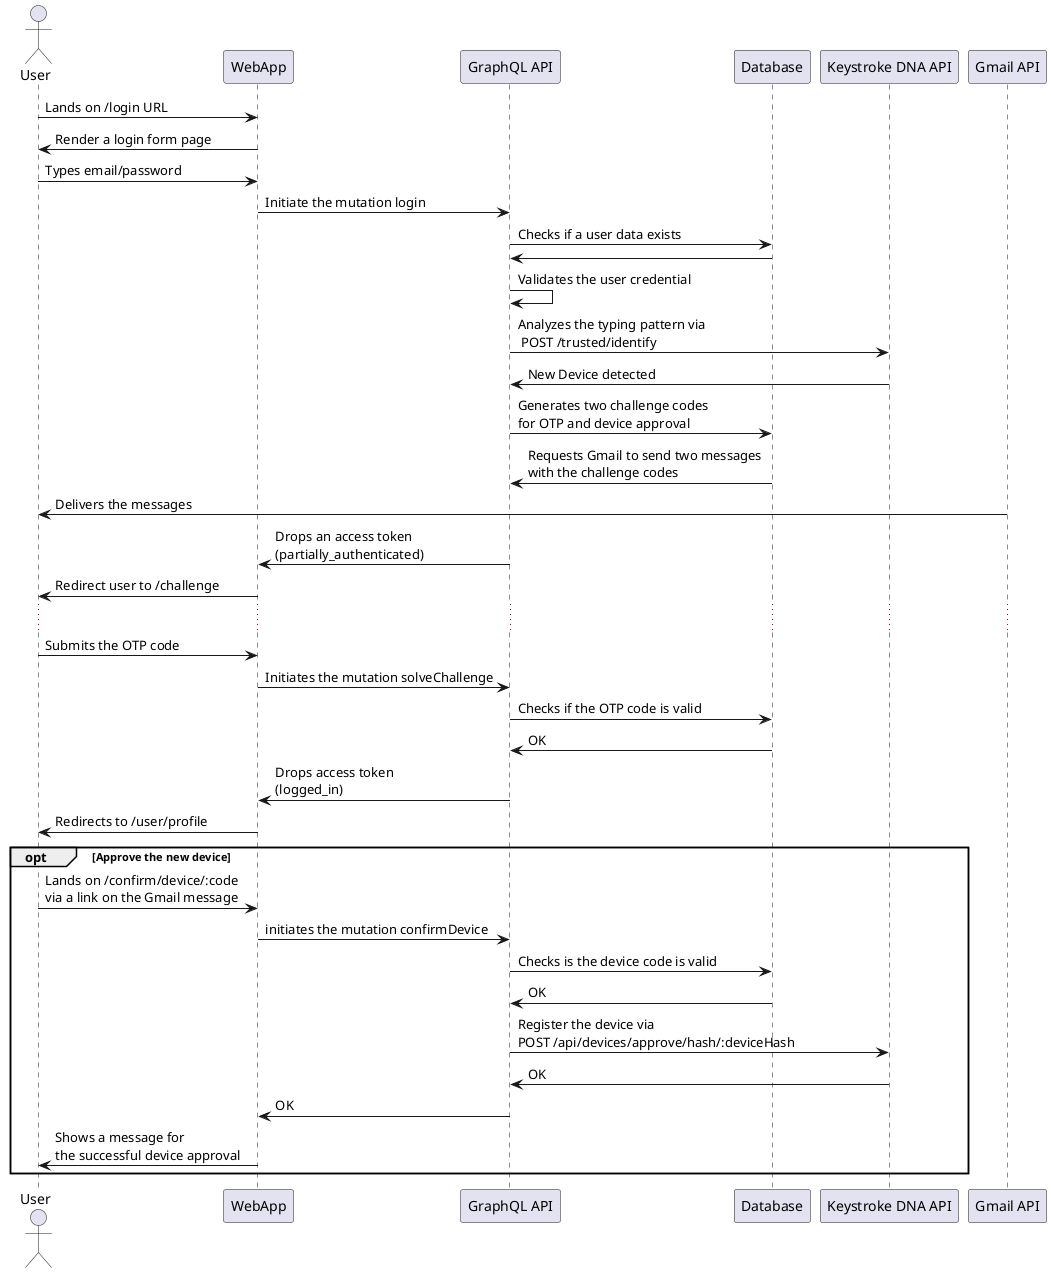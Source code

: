@startuml
actor User as U
participant WebApp as W
participant "GraphQL API" as G
participant "Database" as D
participant "Keystroke DNA API" as K
participant "Gmail API" as GM

U -> W: Lands on /login URL
W -> U: Render a login form page

U -> W: Types email/password
W -> G: Initiate the mutation login
G -> D: Checks if a user data exists
D -> G
G -> G: Validates the user credential

G -> K: Analyzes the typing pattern via \n POST /trusted/identify
K -> G: New Device detected
G -> D: Generates two challenge codes \nfor OTP and device approval
D -> G: Requests Gmail to send two messages \nwith the challenge codes
GM -> U: Delivers the messages

G -> W: Drops an access token \n(partially_authenticated)
W -> U: Redirect user to /challenge

...

U -> W: Submits the OTP code
W -> G: Initiates the mutation solveChallenge
G -> D: Checks if the OTP code is valid
D -> G: OK
G -> W: Drops access token \n(logged_in)
W -> U: Redirects to /user/profile

opt Approve the new device
U -> W: Lands on /confirm/device/:code \nvia a link on the Gmail message
W -> G: initiates the mutation confirmDevice
G -> D: Checks is the device code is valid
D -> G: OK

G -> K: Register the device via \nPOST /api/devices/approve/hash/:deviceHash
K -> G: OK

G -> W: OK
W -> U: Shows a message for \nthe successful device approval
end
@enduml
